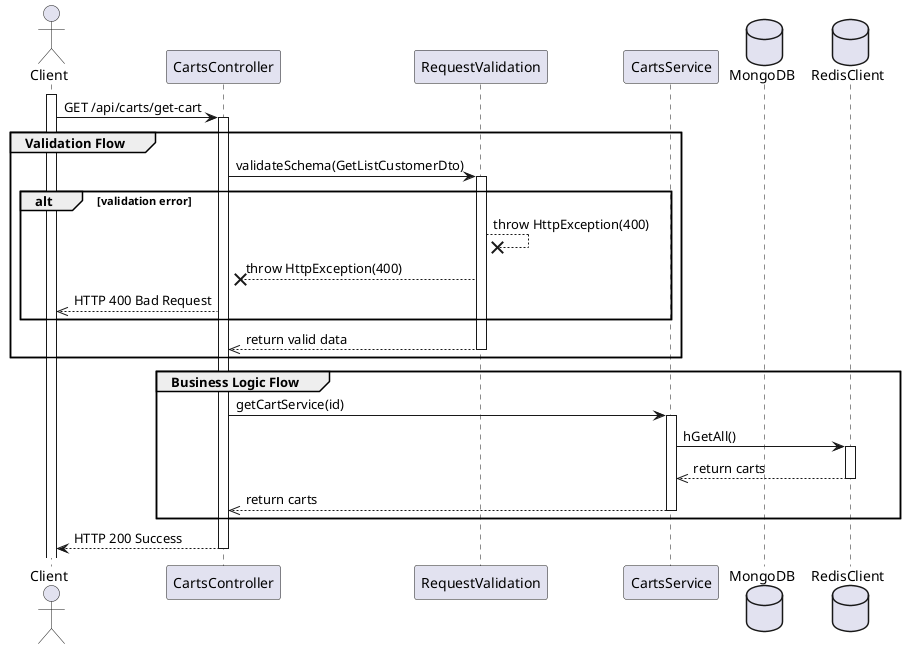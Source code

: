 @startuml List Cart

actor Client

participant CartsController
participant RequestValidation
participant CartsService

database MongoDB
database RedisClient

' Step 1
    activate Client
    Client -> CartsController: GET /api/carts/get-cart
    activate CartsController


' Step 4
group Validation Flow
    CartsController -> RequestValidation: validateSchema(GetListCustomerDto)
    activate RequestValidation
    alt validation error
        RequestValidation --x RequestValidation: throw HttpException(400)
        RequestValidation --x CartsController: throw HttpException(400)
        CartsController -->> Client: HTTP 400 Bad Request
    end
    RequestValidation -->> CartsController: return valid data
    deactivate RequestValidation
end

' Step 5
group Business Logic Flow
    CartsController -> CartsService: getCartService(id)
    activate CartsService
    CartsService -> RedisClient: hGetAll()
    activate RedisClient
    RedisClient -->> CartsService: return carts 
    deactivate RedisClient
    CartsService -->> CartsController: return carts
    deactivate CartsService
    

end
CartsController --> Client: HTTP 200 Success
deactivate CartsController

@enduml